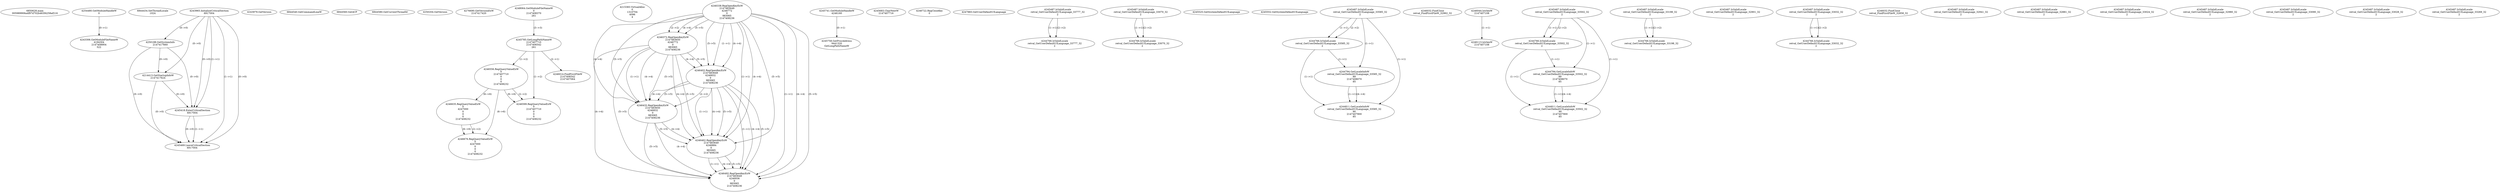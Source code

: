 // Global SCDG with merge call
digraph {
	0 [label="6850628.main
005989906a4f97d702b463f4258af216"]
	1 [label="4254480.GetModuleHandleW
0"]
	2 [label="6844434.SetThreadLocale
1024"]
	3 [label="4243965.InitializeCriticalSection
6917004"]
	4 [label="4243979.GetVersion
"]
	5 [label="4250188.GetSystemInfo
2147417660"]
	3 -> 5 [label="(0-->0)"]
	6 [label="6844540.GetCommandLineW
"]
	7 [label="4214413.GetStartupInfoW
2147417624"]
	3 -> 7 [label="(0-->0)"]
	5 -> 7 [label="(0-->0)"]
	8 [label="6844560.GetACP
"]
	9 [label="6844580.GetCurrentThreadId
"]
	10 [label="4250204.GetVersion
"]
	11 [label="4276690.GetVersionExW
2147417420"]
	12 [label="4243306.GetModuleFileNameW
4194304
2147408904
522"]
	1 -> 12 [label="(0-->1)"]
	13 [label="4248064.GetModuleFileNameW
0
2147408370
261"]
	14 [label="4215383.VirtualAlloc
0
1310704
4096
4"]
	15 [label="4246338.RegOpenKeyExW
2147483649
4246772
0
983065
2147408236"]
	16 [label="4246372.RegOpenKeyExW
2147483650
4246772
0
983065
2147408236"]
	15 -> 16 [label="(2-->2)"]
	15 -> 16 [label="(4-->4)"]
	15 -> 16 [label="(5-->5)"]
	17 [label="4246402.RegOpenKeyExW
2147483649
4246832
0
983065
2147408236"]
	15 -> 17 [label="(1-->1)"]
	15 -> 17 [label="(4-->4)"]
	16 -> 17 [label="(4-->4)"]
	15 -> 17 [label="(5-->5)"]
	16 -> 17 [label="(5-->5)"]
	18 [label="4245741.GetModuleHandleW
4246160"]
	19 [label="4245758.GetProcAddress
9441320
GetLongPathNameW"]
	18 -> 19 [label="(0-->1)"]
	20 [label="4245785.GetLongPathNameW
2147407710
2147406542
261"]
	13 -> 20 [label="(3-->3)"]
	21 [label="4245683.CharNextW
2147407716"]
	22 [label="4246556.RegQueryValueExW
0
2147407710
0
0
0
2147408232"]
	20 -> 22 [label="(1-->2)"]
	23 [label="4246599.RegQueryValueExW
0
2147407710
0
0
0
2147408232"]
	20 -> 23 [label="(1-->2)"]
	22 -> 23 [label="(2-->2)"]
	22 -> 23 [label="(6-->6)"]
	24 [label="4246722.RegCloseKey
0"]
	25 [label="4247883.GetUserDefaultUILanguage
"]
	26 [label="4245418.EnterCriticalSection
6917004"]
	3 -> 26 [label="(1-->1)"]
	3 -> 26 [label="(0-->0)"]
	5 -> 26 [label="(0-->0)"]
	7 -> 26 [label="(0-->0)"]
	27 [label="4245469.LeaveCriticalSection
6917004"]
	3 -> 27 [label="(1-->1)"]
	26 -> 27 [label="(1-->1)"]
	3 -> 27 [label="(0-->0)"]
	5 -> 27 [label="(0-->0)"]
	7 -> 27 [label="(0-->0)"]
	26 -> 27 [label="(0-->0)"]
	28 [label="4245487.IsValidLocale
retval_GetUserDefaultUILanguage_33777_32
2"]
	29 [label="4244766.IsValidLocale
retval_GetUserDefaultUILanguage_33777_32
2"]
	28 -> 29 [label="(1-->1)"]
	28 -> 29 [label="(2-->2)"]
	30 [label="4245487.IsValidLocale
retval_GetUserDefaultUILanguage_33070_32
2"]
	31 [label="4244766.IsValidLocale
retval_GetUserDefaultUILanguage_33070_32
2"]
	30 -> 31 [label="(1-->1)"]
	30 -> 31 [label="(2-->2)"]
	32 [label="4245525.GetSystemDefaultUILanguage
"]
	33 [label="4245552.GetSystemDefaultUILanguage
"]
	34 [label="4246014.FindFirstFileW
2147406542
2147407064"]
	20 -> 34 [label="(2-->1)"]
	35 [label="4246635.RegQueryValueExW
0
4247000
0
0
0
2147408232"]
	22 -> 35 [label="(6-->6)"]
	36 [label="4245487.IsValidLocale
retval_GetUserDefaultUILanguage_33585_32
2"]
	37 [label="4244766.IsValidLocale
retval_GetUserDefaultUILanguage_33585_32
2"]
	36 -> 37 [label="(1-->1)"]
	36 -> 37 [label="(2-->2)"]
	38 [label="4244794.GetLocaleInfoW
retval_GetUserDefaultUILanguage_33585_32
89
2147408070
85"]
	36 -> 38 [label="(1-->1)"]
	37 -> 38 [label="(1-->1)"]
	39 [label="4244811.GetLocaleInfoW
retval_GetUserDefaultUILanguage_33585_32
90
2147407900
85"]
	36 -> 39 [label="(1-->1)"]
	37 -> 39 [label="(1-->1)"]
	38 -> 39 [label="(1-->1)"]
	38 -> 39 [label="(4-->4)"]
	40 [label="4246432.RegOpenKeyExW
2147483650
4246832
0
983065
2147408236"]
	16 -> 40 [label="(1-->1)"]
	17 -> 40 [label="(2-->2)"]
	15 -> 40 [label="(4-->4)"]
	16 -> 40 [label="(4-->4)"]
	17 -> 40 [label="(4-->4)"]
	15 -> 40 [label="(5-->5)"]
	16 -> 40 [label="(5-->5)"]
	17 -> 40 [label="(5-->5)"]
	41 [label="4246462.RegOpenKeyExW
2147483649
4246884
0
983065
2147408236"]
	15 -> 41 [label="(1-->1)"]
	17 -> 41 [label="(1-->1)"]
	15 -> 41 [label="(4-->4)"]
	16 -> 41 [label="(4-->4)"]
	17 -> 41 [label="(4-->4)"]
	40 -> 41 [label="(4-->4)"]
	15 -> 41 [label="(5-->5)"]
	16 -> 41 [label="(5-->5)"]
	17 -> 41 [label="(5-->5)"]
	40 -> 41 [label="(5-->5)"]
	42 [label="4246492.RegOpenKeyExW
2147483649
4246936
0
983065
2147408236"]
	15 -> 42 [label="(1-->1)"]
	17 -> 42 [label="(1-->1)"]
	41 -> 42 [label="(1-->1)"]
	15 -> 42 [label="(4-->4)"]
	16 -> 42 [label="(4-->4)"]
	17 -> 42 [label="(4-->4)"]
	40 -> 42 [label="(4-->4)"]
	41 -> 42 [label="(4-->4)"]
	15 -> 42 [label="(5-->5)"]
	16 -> 42 [label="(5-->5)"]
	17 -> 42 [label="(5-->5)"]
	40 -> 42 [label="(5-->5)"]
	41 -> 42 [label="(5-->5)"]
	43 [label="4246032.FindClose
retval_FindFirstFileW_32962_32"]
	44 [label="4246044.lstrlenW
2147407108"]
	45 [label="4246113.lstrlenW
2147407108"]
	44 -> 45 [label="(1-->1)"]
	46 [label="4246676.RegQueryValueExW
0
4247000
0
0
0
2147408232"]
	35 -> 46 [label="(2-->2)"]
	22 -> 46 [label="(6-->6)"]
	35 -> 46 [label="(6-->6)"]
	47 [label="4245487.IsValidLocale
retval_GetUserDefaultUILanguage_33502_32
2"]
	48 [label="4244766.IsValidLocale
retval_GetUserDefaultUILanguage_33502_32
2"]
	47 -> 48 [label="(1-->1)"]
	47 -> 48 [label="(2-->2)"]
	49 [label="4244794.GetLocaleInfoW
retval_GetUserDefaultUILanguage_33502_32
89
2147408070
85"]
	47 -> 49 [label="(1-->1)"]
	48 -> 49 [label="(1-->1)"]
	50 [label="4244811.GetLocaleInfoW
retval_GetUserDefaultUILanguage_33502_32
90
2147407900
85"]
	47 -> 50 [label="(1-->1)"]
	48 -> 50 [label="(1-->1)"]
	49 -> 50 [label="(1-->1)"]
	49 -> 50 [label="(4-->4)"]
	51 [label="4245487.IsValidLocale
retval_GetUserDefaultUILanguage_33198_32
2"]
	52 [label="4244766.IsValidLocale
retval_GetUserDefaultUILanguage_33198_32
2"]
	51 -> 52 [label="(1-->1)"]
	51 -> 52 [label="(2-->2)"]
	53 [label="4245487.IsValidLocale
retval_GetUserDefaultUILanguage_32901_32
2"]
	54 [label="4245487.IsValidLocale
retval_GetUserDefaultUILanguage_33032_32
2"]
	55 [label="4246032.FindClose
retval_FindFirstFileW_32858_32"]
	56 [label="4245487.IsValidLocale
retval_GetUserDefaultUILanguage_32941_32
2"]
	57 [label="4245487.IsValidLocale
retval_GetUserDefaultUILanguage_32881_32
2"]
	58 [label="4245487.IsValidLocale
retval_GetUserDefaultUILanguage_33024_32
2"]
	59 [label="4244766.IsValidLocale
retval_GetUserDefaultUILanguage_33032_32
2"]
	54 -> 59 [label="(1-->1)"]
	54 -> 59 [label="(2-->2)"]
	60 [label="4245487.IsValidLocale
retval_GetUserDefaultUILanguage_32980_32
2"]
	61 [label="4245487.IsValidLocale
retval_GetUserDefaultUILanguage_33090_32
2"]
	62 [label="4245487.IsValidLocale
retval_GetUserDefaultUILanguage_33028_32
2"]
	63 [label="4245487.IsValidLocale
retval_GetUserDefaultUILanguage_33269_32
2"]
}
